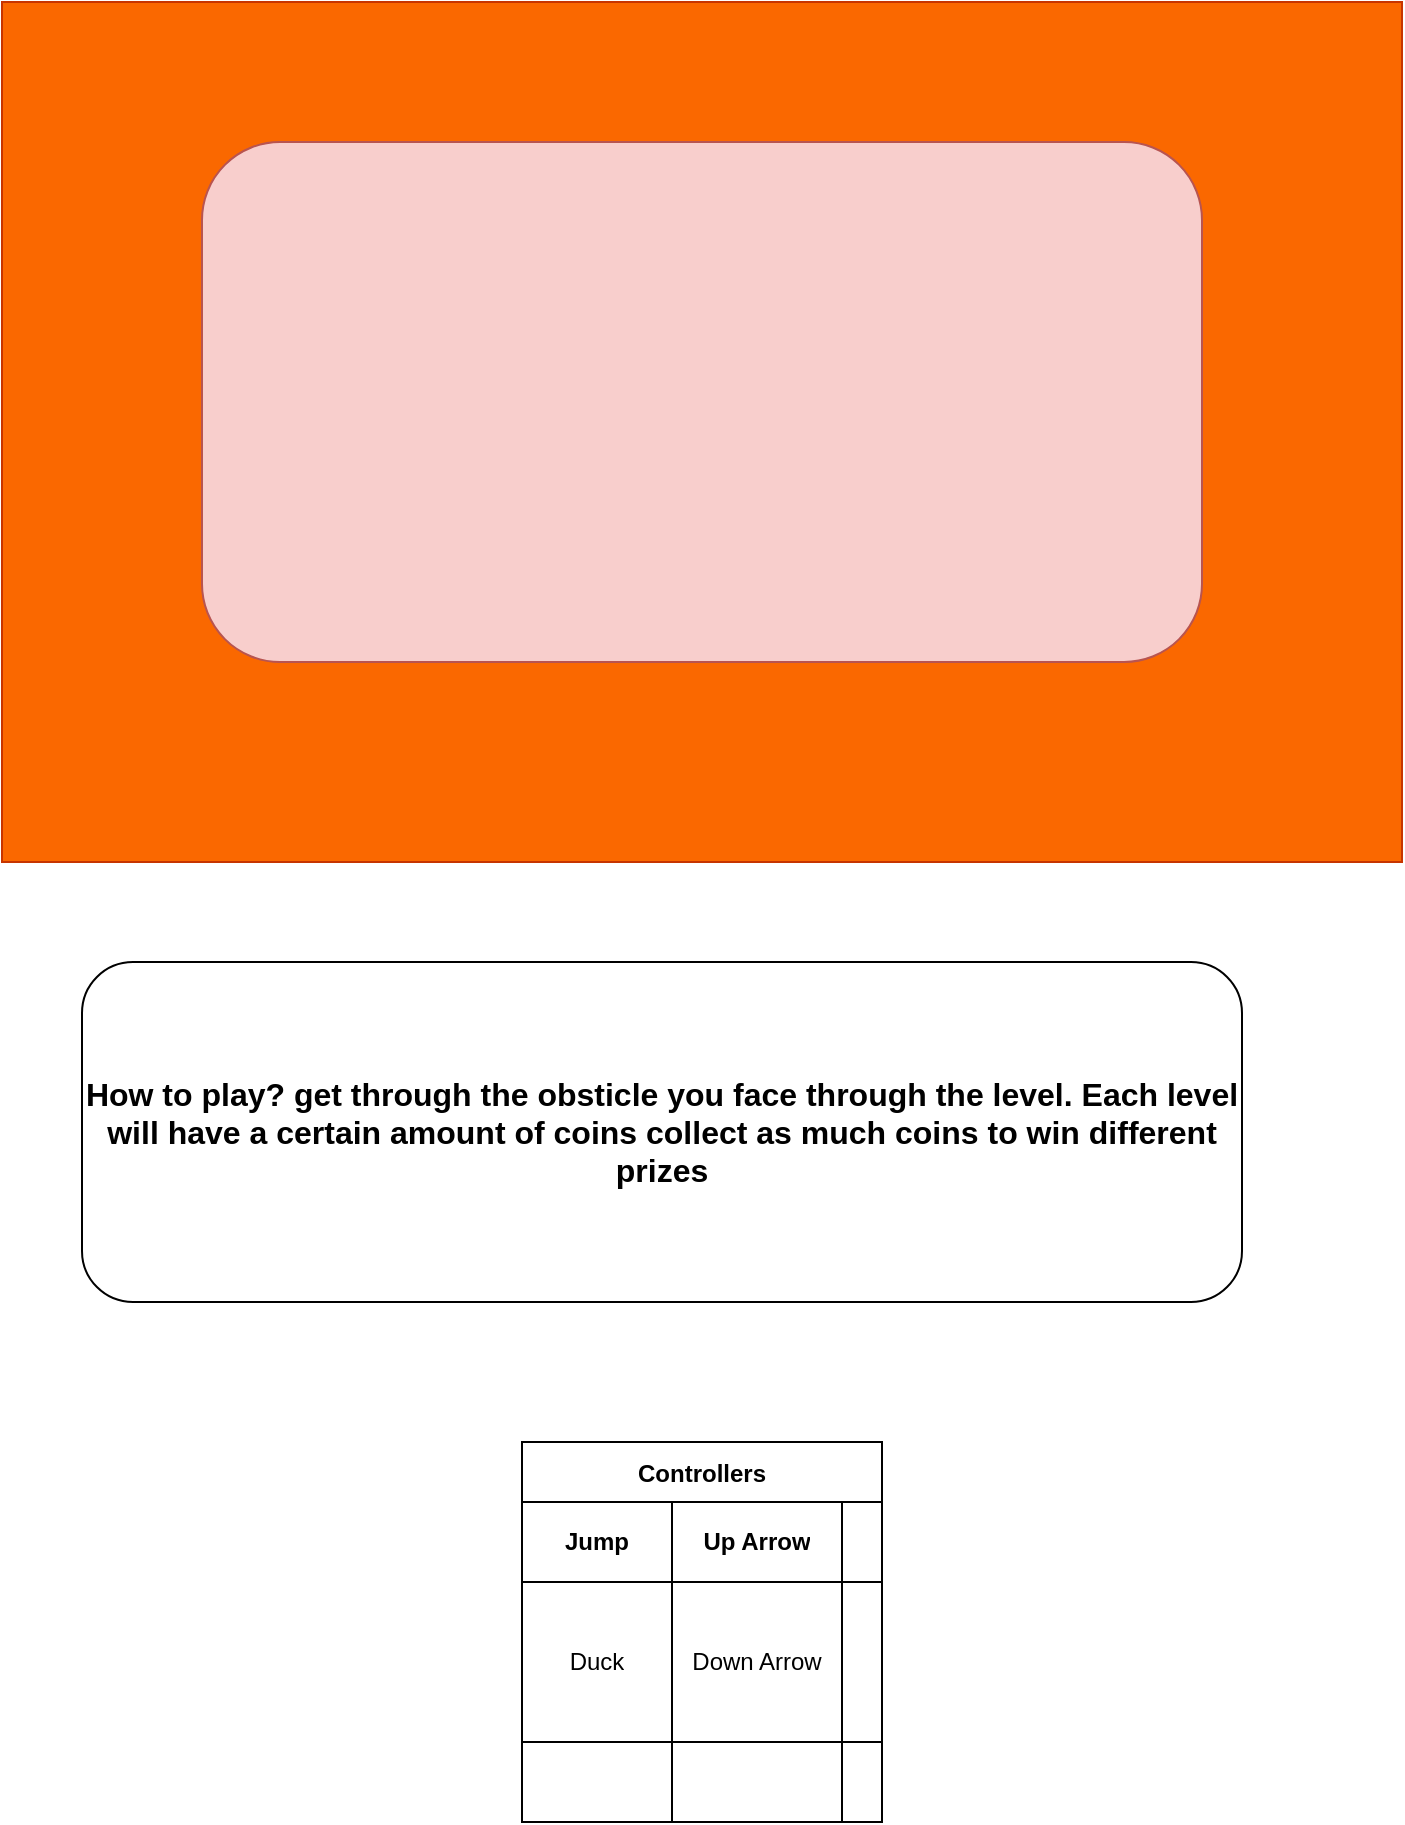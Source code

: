 <mxfile>
    <diagram id="r9bgSjiGsEVF-Tea6MLm" name="Page-1">
        <mxGraphModel dx="1391" dy="1129" grid="1" gridSize="10" guides="1" tooltips="1" connect="1" arrows="1" fold="1" page="1" pageScale="1" pageWidth="850" pageHeight="1100" math="0" shadow="0">
            <root>
                <mxCell id="0"/>
                <mxCell id="1" parent="0"/>
                <mxCell id="6" value="" style="rounded=0;whiteSpace=wrap;html=1;fillColor=#fa6800;strokeColor=#C73500;fontColor=#000000;" vertex="1" parent="1">
                    <mxGeometry x="60" y="140" width="700" height="430" as="geometry"/>
                </mxCell>
                <mxCell id="7" value="" style="rounded=1;whiteSpace=wrap;html=1;fillColor=#f8cecc;strokeColor=#b85450;" vertex="1" parent="1">
                    <mxGeometry x="160" y="210" width="500" height="260" as="geometry"/>
                </mxCell>
                <mxCell id="8" value="Controllers" style="shape=table;startSize=30;container=1;collapsible=0;childLayout=tableLayout;fontStyle=1;align=center;" vertex="1" parent="1">
                    <mxGeometry x="320" y="860" width="180" height="190" as="geometry"/>
                </mxCell>
                <mxCell id="9" value="" style="shape=partialRectangle;html=1;whiteSpace=wrap;collapsible=0;dropTarget=0;pointerEvents=0;fillColor=none;top=0;left=0;bottom=0;right=0;points=[[0,0.5],[1,0.5]];portConstraint=eastwest;" vertex="1" parent="8">
                    <mxGeometry y="30" width="180" height="40" as="geometry"/>
                </mxCell>
                <mxCell id="10" value="&lt;b&gt;Jump&lt;/b&gt;" style="shape=partialRectangle;html=1;whiteSpace=wrap;connectable=0;fillColor=none;top=0;left=0;bottom=0;right=0;overflow=hidden;" vertex="1" parent="9">
                    <mxGeometry width="75" height="40" as="geometry"/>
                </mxCell>
                <mxCell id="11" value="Up Arrow" style="shape=partialRectangle;html=1;whiteSpace=wrap;connectable=0;fillColor=none;top=0;left=0;bottom=0;right=0;overflow=hidden;fontStyle=1" vertex="1" parent="9">
                    <mxGeometry x="75" width="85" height="40" as="geometry"/>
                </mxCell>
                <mxCell id="12" value="" style="shape=partialRectangle;html=1;whiteSpace=wrap;connectable=0;fillColor=none;top=0;left=0;bottom=0;right=0;overflow=hidden;" vertex="1" parent="9">
                    <mxGeometry x="160" width="20" height="40" as="geometry"/>
                </mxCell>
                <mxCell id="13" value="" style="shape=partialRectangle;html=1;whiteSpace=wrap;collapsible=0;dropTarget=0;pointerEvents=0;fillColor=none;top=0;left=0;bottom=0;right=0;points=[[0,0.5],[1,0.5]];portConstraint=eastwest;" vertex="1" parent="8">
                    <mxGeometry y="70" width="180" height="80" as="geometry"/>
                </mxCell>
                <mxCell id="14" value="Duck" style="shape=partialRectangle;html=1;whiteSpace=wrap;connectable=0;fillColor=none;top=0;left=0;bottom=0;right=0;overflow=hidden;" vertex="1" parent="13">
                    <mxGeometry width="75" height="80" as="geometry"/>
                </mxCell>
                <mxCell id="15" value="Down Arrow" style="shape=partialRectangle;html=1;whiteSpace=wrap;connectable=0;fillColor=none;top=0;left=0;bottom=0;right=0;overflow=hidden;" vertex="1" parent="13">
                    <mxGeometry x="75" width="85" height="80" as="geometry"/>
                </mxCell>
                <mxCell id="16" value="" style="shape=partialRectangle;html=1;whiteSpace=wrap;connectable=0;fillColor=none;top=0;left=0;bottom=0;right=0;overflow=hidden;" vertex="1" parent="13">
                    <mxGeometry x="160" width="20" height="80" as="geometry"/>
                </mxCell>
                <mxCell id="17" value="" style="shape=partialRectangle;html=1;whiteSpace=wrap;collapsible=0;dropTarget=0;pointerEvents=0;fillColor=none;top=0;left=0;bottom=0;right=0;points=[[0,0.5],[1,0.5]];portConstraint=eastwest;" vertex="1" parent="8">
                    <mxGeometry y="150" width="180" height="40" as="geometry"/>
                </mxCell>
                <mxCell id="18" value="" style="shape=partialRectangle;html=1;whiteSpace=wrap;connectable=0;fillColor=none;top=0;left=0;bottom=0;right=0;overflow=hidden;" vertex="1" parent="17">
                    <mxGeometry width="75" height="40" as="geometry"/>
                </mxCell>
                <mxCell id="19" value="" style="shape=partialRectangle;html=1;whiteSpace=wrap;connectable=0;fillColor=none;top=0;left=0;bottom=0;right=0;overflow=hidden;" vertex="1" parent="17">
                    <mxGeometry x="75" width="85" height="40" as="geometry"/>
                </mxCell>
                <mxCell id="20" value="" style="shape=partialRectangle;html=1;whiteSpace=wrap;connectable=0;fillColor=none;top=0;left=0;bottom=0;right=0;overflow=hidden;" vertex="1" parent="17">
                    <mxGeometry x="160" width="20" height="40" as="geometry"/>
                </mxCell>
                <mxCell id="21" value="&lt;b&gt;&lt;font style=&quot;font-size: 16px&quot;&gt;How to play? get through the obsticle you face through the level. Each level will have a certain amount of coins collect as much coins to win different prizes&lt;/font&gt;&lt;/b&gt;" style="rounded=1;whiteSpace=wrap;html=1;" vertex="1" parent="1">
                    <mxGeometry x="100" y="620" width="580" height="170" as="geometry"/>
                </mxCell>
            </root>
        </mxGraphModel>
    </diagram>
</mxfile>